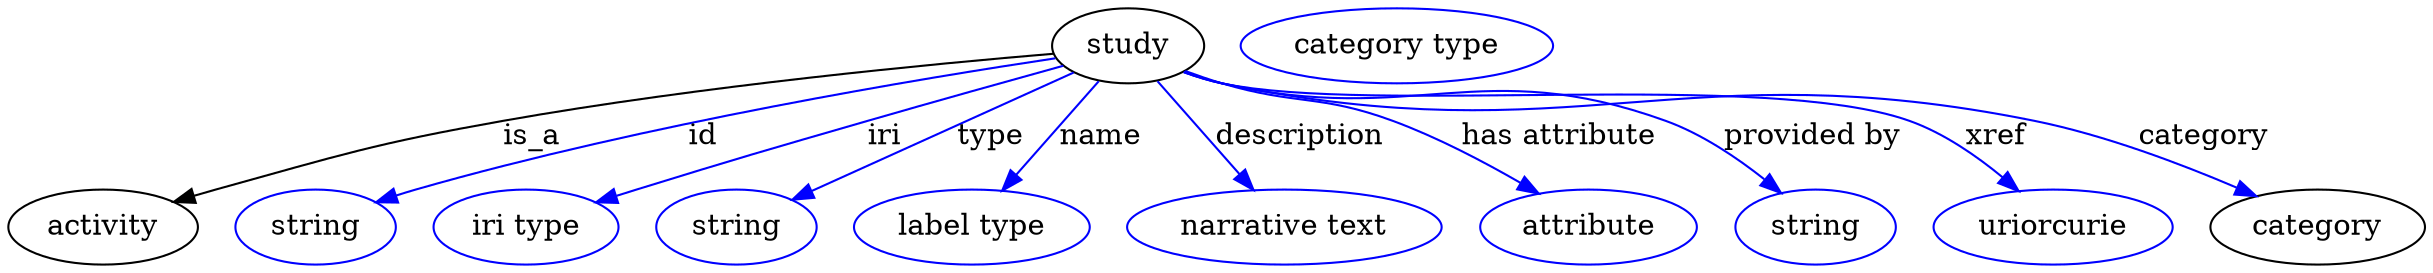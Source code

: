 digraph {
	graph [bb="0,0,1157.8,123"];
	node [label="\N"];
	study	[height=0.5,
		label=study,
		pos="537.5,105",
		width=1.011];
	activity	[height=0.5,
		pos="45.496,18",
		width=1.2638];
	study -> activity	[label=is_a,
		lp="251.5,61.5",
		pos="e,79.724,29.947 501.73,101.23 445.29,96.539 332.23,85.872 237.5,69 175.84,58.018 160.89,52.589 100.5,36 96.912,35.016 93.209,33.958 \
89.496,32.87"];
	id	[color=blue,
		height=0.5,
		label=string,
		pos="147.5,18",
		width=1.0652];
	study -> id	[color=blue,
		label=id,
		lp="333.5,61.5",
		pos="e,176.5,29.922 503.07,99.076 440.91,89.76 306.09,67.617 195.5,36 192.39,35.113 189.2,34.133 186,33.106",
		style=solid];
	iri	[color=blue,
		height=0.5,
		label="iri type",
		pos="248.5,18",
		width=1.2277];
	study -> iri	[color=blue,
		label=iri,
		lp="420.5,61.5",
		pos="e,282.18,29.681 506.37,95.457 481.05,88.466 444.42,78.258 412.5,69 363.47,54.785 351.28,50.997 302.5,36 299,34.926 295.38,33.805 \
291.75,32.674",
		style=solid];
	type	[color=blue,
		height=0.5,
		label=string,
		pos="349.5,18",
		width=1.0652];
	study -> type	[color=blue,
		label=type,
		lp="471.5,61.5",
		pos="e,376.33,31.13 511.36,92.181 478.66,77.399 422.52,52.015 385.7,35.37",
		style=solid];
	name	[color=blue,
		height=0.5,
		label="label type",
		pos="462.5,18",
		width=1.5707];
	study -> name	[color=blue,
		label=name,
		lp="524.5,61.5",
		pos="e,477.05,35.496 523.39,88.012 512.22,75.352 496.44,57.467 483.74,43.076",
		style=solid];
	description	[color=blue,
		height=0.5,
		label="narrative text",
		pos="612.5,18",
		width=2.0943];
	study -> description	[color=blue,
		label=description,
		lp="620,61.5",
		pos="e,597.68,35.789 551.6,88.012 562.7,75.433 578.35,57.696 591.01,43.353",
		style=solid];
	"has attribute"	[color=blue,
		height=0.5,
		label=attribute,
		pos="757.5,18",
		width=1.4443];
	study -> "has attribute"	[color=blue,
		label="has attribute",
		lp="743.5,61.5",
		pos="e,733.88,34.073 564.89,92.93 570.65,90.805 576.73,88.712 582.5,87 618.26,76.379 629.51,81.959 664.5,69 685.58,61.193 707.8,49.393 \
725.23,39.216",
		style=solid];
	"provided by"	[color=blue,
		height=0.5,
		label=string,
		pos="865.5,18",
		width=1.0652];
	study -> "provided by"	[color=blue,
		label="provided by",
		lp="865,61.5",
		pos="e,849.17,34.351 564.25,92.512 570.17,90.363 576.47,88.366 582.5,87 674.72,66.092 705.64,101.35 794.5,69 811.58,62.781 828.32,51.327 \
841.25,40.949",
		style=solid];
	xref	[color=blue,
		height=0.5,
		label=uriorcurie,
		pos="979.5,18",
		width=1.5887];
	study -> xref	[color=blue,
		label=xref,
		lp="953,61.5",
		pos="e,962.97,35.491 564.22,92.375 570.14,90.234 576.45,88.276 582.5,87 654.14,71.885 842.57,93.717 911.5,69 927.52,63.253 943.01,52.423 \
955.14,42.308",
		style=solid];
	category	[height=0.5,
		pos="1106.5,18",
		width=1.4263];
	study -> category	[color=blue,
		label=category,
		lp="1053,61.5",
		pos="e,1077.2,32.837 563.73,92.51 569.79,90.304 576.28,88.284 582.5,87 751.99,51.984 801.89,103.46 971.5,69 1005.1,62.174 1041.4,48.31 \
1067.9,36.909",
		style=solid];
	"named thing_category"	[color=blue,
		height=0.5,
		label="category type",
		pos="666.5,105",
		width=2.0762];
}
